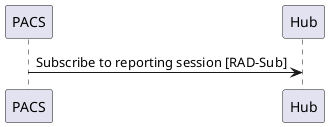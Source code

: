 @startuml

participant PACS as PACS
participant Hub as Hub

PACS->Hub: Subscribe to reporting session [RAD-Sub]

@enduml